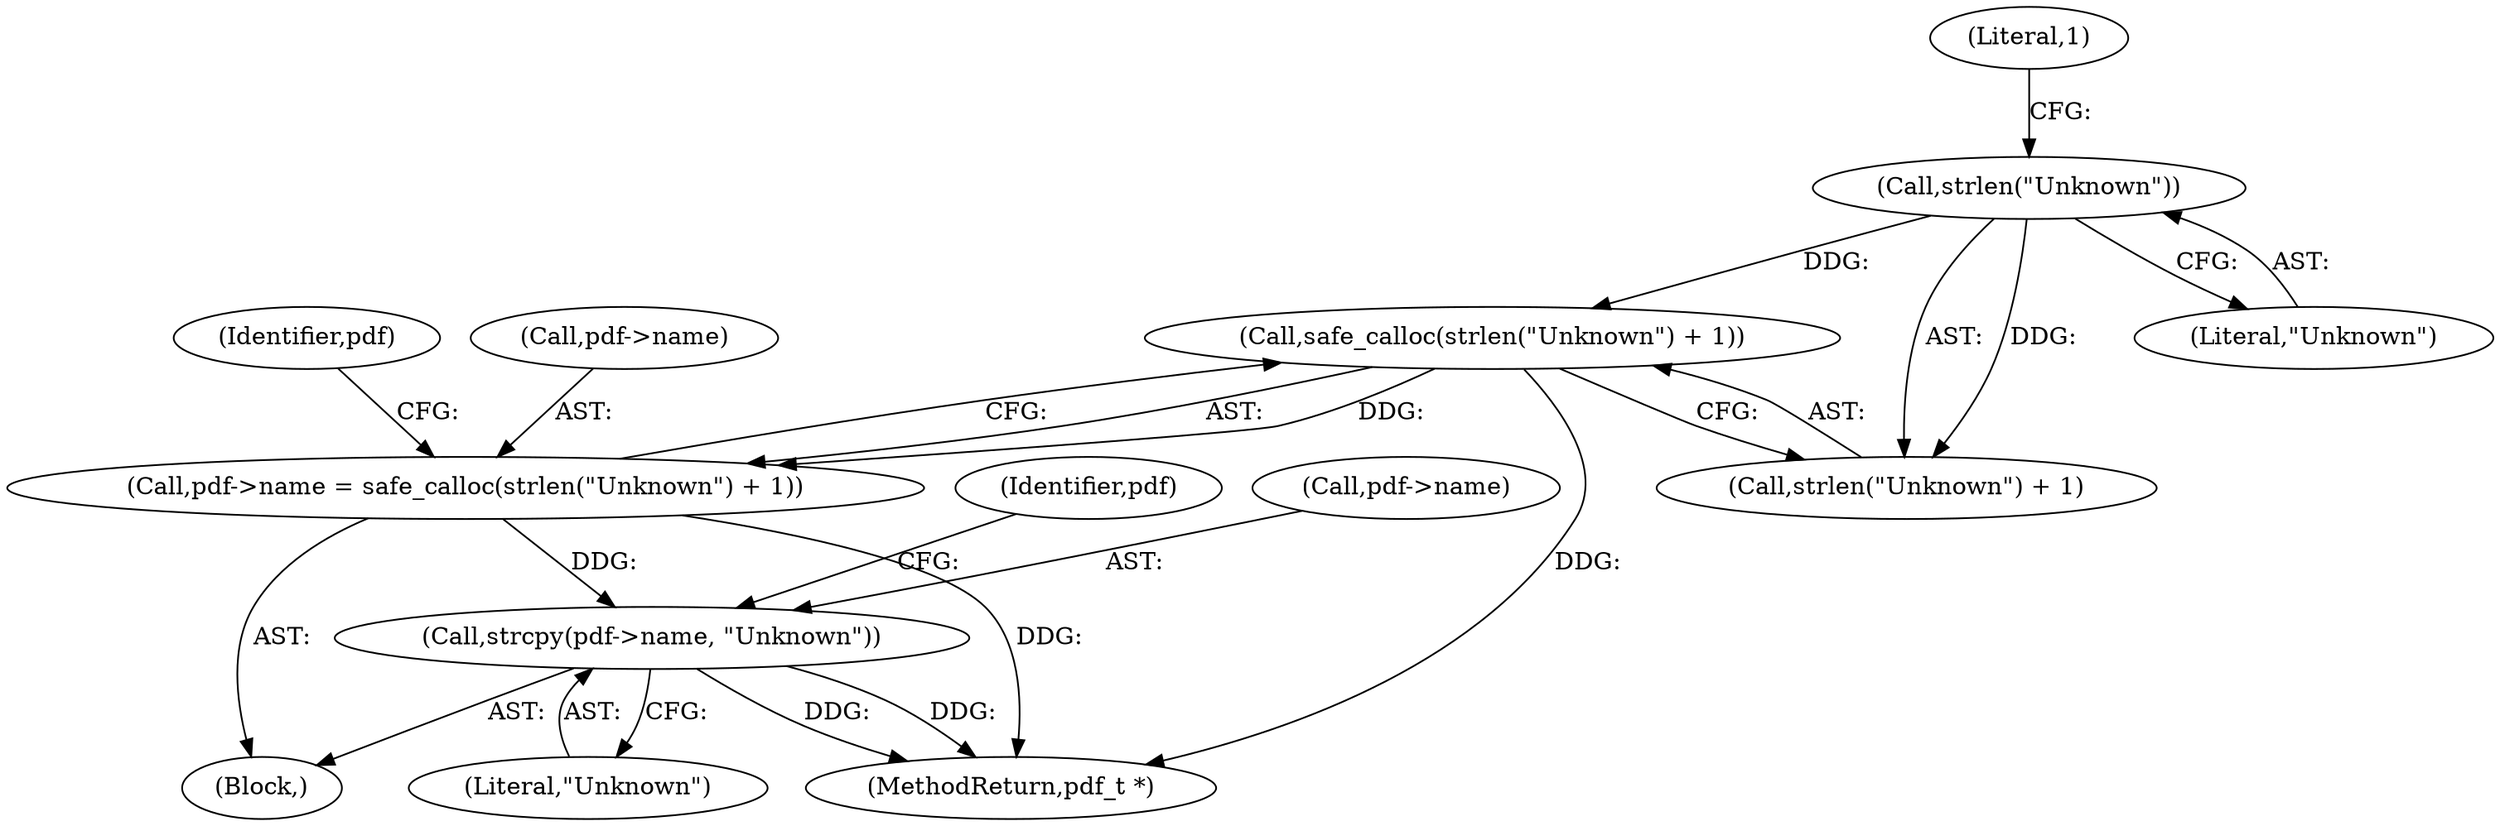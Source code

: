 digraph "0_pdfresurrect_0c4120fffa3dffe97b95c486a120eded82afe8a6_8@API" {
"1000147" [label="(Call,safe_calloc(strlen(\"Unknown\") + 1))"];
"1000149" [label="(Call,strlen(\"Unknown\"))"];
"1000143" [label="(Call,pdf->name = safe_calloc(strlen(\"Unknown\") + 1))"];
"1000152" [label="(Call,strcpy(pdf->name, \"Unknown\"))"];
"1000147" [label="(Call,safe_calloc(strlen(\"Unknown\") + 1))"];
"1000158" [label="(Identifier,pdf)"];
"1000153" [label="(Call,pdf->name)"];
"1000142" [label="(Block,)"];
"1000150" [label="(Literal,\"Unknown\")"];
"1000149" [label="(Call,strlen(\"Unknown\"))"];
"1000151" [label="(Literal,1)"];
"1000144" [label="(Call,pdf->name)"];
"1000159" [label="(MethodReturn,pdf_t *)"];
"1000156" [label="(Literal,\"Unknown\")"];
"1000148" [label="(Call,strlen(\"Unknown\") + 1)"];
"1000154" [label="(Identifier,pdf)"];
"1000143" [label="(Call,pdf->name = safe_calloc(strlen(\"Unknown\") + 1))"];
"1000152" [label="(Call,strcpy(pdf->name, \"Unknown\"))"];
"1000147" -> "1000143"  [label="AST: "];
"1000147" -> "1000148"  [label="CFG: "];
"1000148" -> "1000147"  [label="AST: "];
"1000143" -> "1000147"  [label="CFG: "];
"1000147" -> "1000159"  [label="DDG: "];
"1000147" -> "1000143"  [label="DDG: "];
"1000149" -> "1000147"  [label="DDG: "];
"1000149" -> "1000148"  [label="AST: "];
"1000149" -> "1000150"  [label="CFG: "];
"1000150" -> "1000149"  [label="AST: "];
"1000151" -> "1000149"  [label="CFG: "];
"1000149" -> "1000148"  [label="DDG: "];
"1000143" -> "1000142"  [label="AST: "];
"1000144" -> "1000143"  [label="AST: "];
"1000154" -> "1000143"  [label="CFG: "];
"1000143" -> "1000159"  [label="DDG: "];
"1000143" -> "1000152"  [label="DDG: "];
"1000152" -> "1000142"  [label="AST: "];
"1000152" -> "1000156"  [label="CFG: "];
"1000153" -> "1000152"  [label="AST: "];
"1000156" -> "1000152"  [label="AST: "];
"1000158" -> "1000152"  [label="CFG: "];
"1000152" -> "1000159"  [label="DDG: "];
"1000152" -> "1000159"  [label="DDG: "];
}
